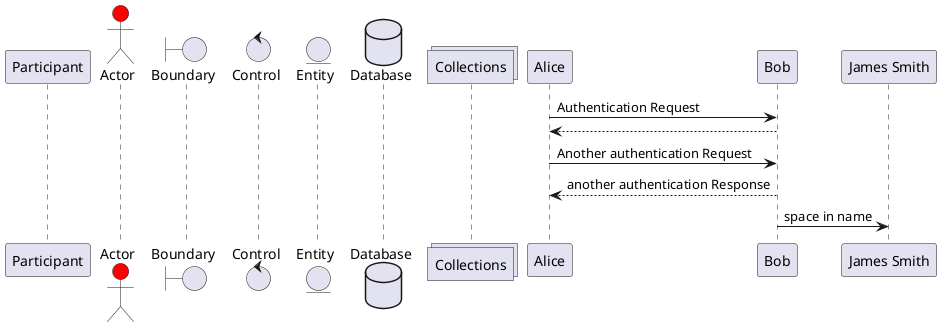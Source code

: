 @startuml Sequence
participant Participant
actor Actor   #red
boundary Boundary
control Control
entity Entity
database Database
collections Collections

Alice->Bob: Authentication Request
Bob --> Alice
Alice -> Bob: Another authentication Request
Alice <-- Bob: another authentication Response
Bob -> "James Smith": space in name
@enduml